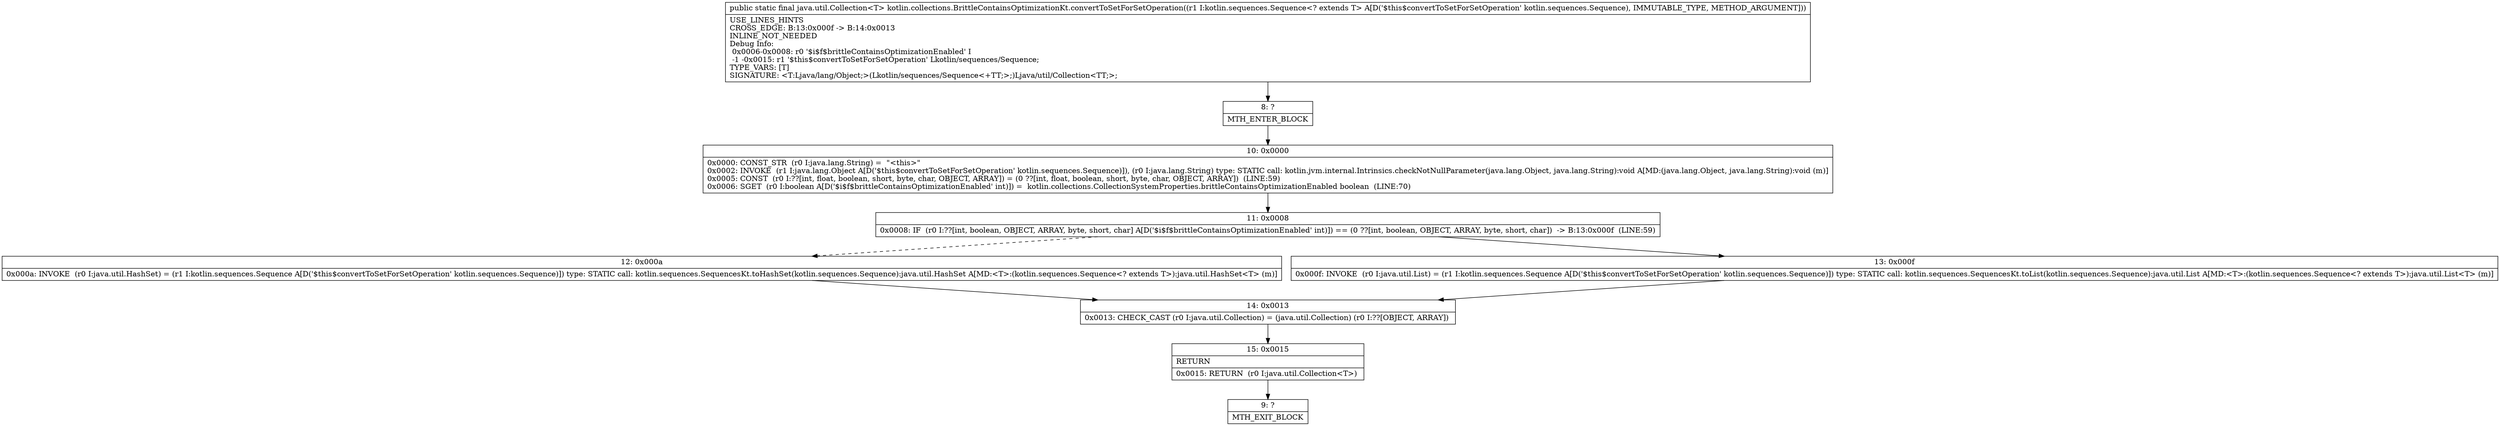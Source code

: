 digraph "CFG forkotlin.collections.BrittleContainsOptimizationKt.convertToSetForSetOperation(Lkotlin\/sequences\/Sequence;)Ljava\/util\/Collection;" {
Node_8 [shape=record,label="{8\:\ ?|MTH_ENTER_BLOCK\l}"];
Node_10 [shape=record,label="{10\:\ 0x0000|0x0000: CONST_STR  (r0 I:java.lang.String) =  \"\<this\>\" \l0x0002: INVOKE  (r1 I:java.lang.Object A[D('$this$convertToSetForSetOperation' kotlin.sequences.Sequence)]), (r0 I:java.lang.String) type: STATIC call: kotlin.jvm.internal.Intrinsics.checkNotNullParameter(java.lang.Object, java.lang.String):void A[MD:(java.lang.Object, java.lang.String):void (m)]\l0x0005: CONST  (r0 I:??[int, float, boolean, short, byte, char, OBJECT, ARRAY]) = (0 ??[int, float, boolean, short, byte, char, OBJECT, ARRAY])  (LINE:59)\l0x0006: SGET  (r0 I:boolean A[D('$i$f$brittleContainsOptimizationEnabled' int)]) =  kotlin.collections.CollectionSystemProperties.brittleContainsOptimizationEnabled boolean  (LINE:70)\l}"];
Node_11 [shape=record,label="{11\:\ 0x0008|0x0008: IF  (r0 I:??[int, boolean, OBJECT, ARRAY, byte, short, char] A[D('$i$f$brittleContainsOptimizationEnabled' int)]) == (0 ??[int, boolean, OBJECT, ARRAY, byte, short, char])  \-\> B:13:0x000f  (LINE:59)\l}"];
Node_12 [shape=record,label="{12\:\ 0x000a|0x000a: INVOKE  (r0 I:java.util.HashSet) = (r1 I:kotlin.sequences.Sequence A[D('$this$convertToSetForSetOperation' kotlin.sequences.Sequence)]) type: STATIC call: kotlin.sequences.SequencesKt.toHashSet(kotlin.sequences.Sequence):java.util.HashSet A[MD:\<T\>:(kotlin.sequences.Sequence\<? extends T\>):java.util.HashSet\<T\> (m)]\l}"];
Node_14 [shape=record,label="{14\:\ 0x0013|0x0013: CHECK_CAST (r0 I:java.util.Collection) = (java.util.Collection) (r0 I:??[OBJECT, ARRAY]) \l}"];
Node_15 [shape=record,label="{15\:\ 0x0015|RETURN\l|0x0015: RETURN  (r0 I:java.util.Collection\<T\>) \l}"];
Node_9 [shape=record,label="{9\:\ ?|MTH_EXIT_BLOCK\l}"];
Node_13 [shape=record,label="{13\:\ 0x000f|0x000f: INVOKE  (r0 I:java.util.List) = (r1 I:kotlin.sequences.Sequence A[D('$this$convertToSetForSetOperation' kotlin.sequences.Sequence)]) type: STATIC call: kotlin.sequences.SequencesKt.toList(kotlin.sequences.Sequence):java.util.List A[MD:\<T\>:(kotlin.sequences.Sequence\<? extends T\>):java.util.List\<T\> (m)]\l}"];
MethodNode[shape=record,label="{public static final java.util.Collection\<T\> kotlin.collections.BrittleContainsOptimizationKt.convertToSetForSetOperation((r1 I:kotlin.sequences.Sequence\<? extends T\> A[D('$this$convertToSetForSetOperation' kotlin.sequences.Sequence), IMMUTABLE_TYPE, METHOD_ARGUMENT]))  | USE_LINES_HINTS\lCROSS_EDGE: B:13:0x000f \-\> B:14:0x0013\lINLINE_NOT_NEEDED\lDebug Info:\l  0x0006\-0x0008: r0 '$i$f$brittleContainsOptimizationEnabled' I\l  \-1 \-0x0015: r1 '$this$convertToSetForSetOperation' Lkotlin\/sequences\/Sequence;\lTYPE_VARS: [T]\lSIGNATURE: \<T:Ljava\/lang\/Object;\>(Lkotlin\/sequences\/Sequence\<+TT;\>;)Ljava\/util\/Collection\<TT;\>;\l}"];
MethodNode -> Node_8;Node_8 -> Node_10;
Node_10 -> Node_11;
Node_11 -> Node_12[style=dashed];
Node_11 -> Node_13;
Node_12 -> Node_14;
Node_14 -> Node_15;
Node_15 -> Node_9;
Node_13 -> Node_14;
}

